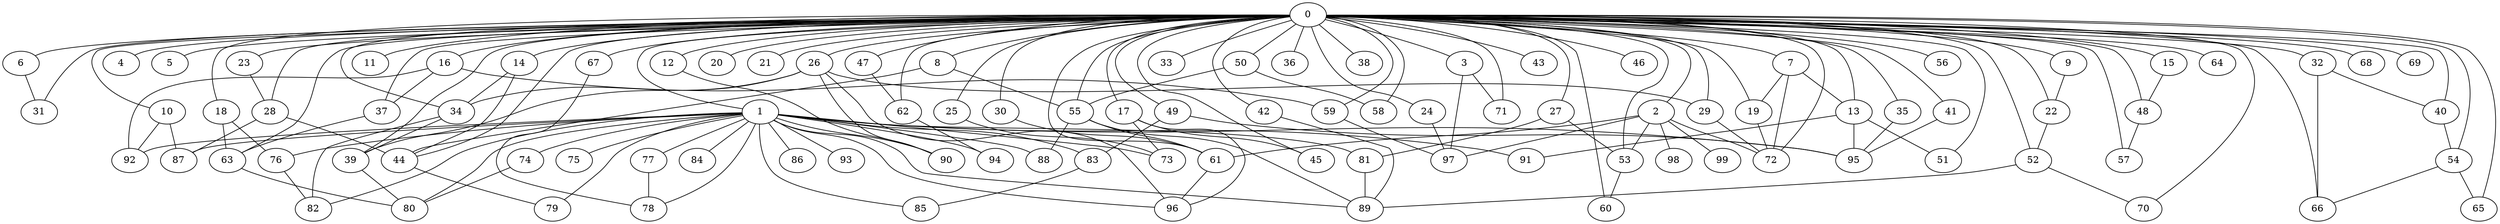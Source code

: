 
graph graphname {
    0 -- 1
0 -- 2
0 -- 3
0 -- 4
0 -- 5
0 -- 6
0 -- 7
0 -- 8
0 -- 9
0 -- 10
0 -- 11
0 -- 12
0 -- 13
0 -- 14
0 -- 15
0 -- 16
0 -- 17
0 -- 18
0 -- 19
0 -- 20
0 -- 21
0 -- 22
0 -- 23
0 -- 24
0 -- 25
0 -- 26
0 -- 27
0 -- 28
0 -- 29
0 -- 30
0 -- 31
0 -- 32
0 -- 33
0 -- 34
0 -- 35
0 -- 36
0 -- 37
0 -- 38
0 -- 39
0 -- 40
0 -- 41
0 -- 42
0 -- 43
0 -- 44
0 -- 45
0 -- 46
0 -- 47
0 -- 48
0 -- 49
0 -- 50
0 -- 51
0 -- 52
0 -- 53
0 -- 54
0 -- 55
0 -- 56
0 -- 57
0 -- 58
0 -- 59
0 -- 60
0 -- 61
0 -- 62
0 -- 63
0 -- 64
0 -- 65
0 -- 66
0 -- 67
0 -- 68
0 -- 69
0 -- 70
0 -- 71
0 -- 72
1 -- 73
1 -- 74
1 -- 75
1 -- 76
1 -- 77
1 -- 78
1 -- 79
1 -- 80
1 -- 81
1 -- 82
1 -- 83
1 -- 84
1 -- 85
1 -- 86
1 -- 87
1 -- 88
1 -- 89
1 -- 90
1 -- 91
1 -- 92
1 -- 93
1 -- 94
1 -- 95
1 -- 96
2 -- 97
2 -- 98
2 -- 99
2 -- 72
2 -- 53
2 -- 61
3 -- 97
3 -- 71
6 -- 31
7 -- 19
7 -- 72
7 -- 13
8 -- 44
8 -- 55
9 -- 22
10 -- 92
10 -- 87
12 -- 90
13 -- 91
13 -- 95
13 -- 51
14 -- 44
14 -- 34
15 -- 48
16 -- 37
16 -- 59
16 -- 92
17 -- 96
17 -- 73
17 -- 45
18 -- 63
18 -- 76
19 -- 72
22 -- 52
23 -- 28
24 -- 97
25 -- 73
26 -- 29
26 -- 90
26 -- 96
26 -- 39
26 -- 34
27 -- 81
27 -- 53
28 -- 44
28 -- 87
29 -- 72
30 -- 61
32 -- 40
32 -- 66
34 -- 39
34 -- 82
35 -- 95
37 -- 63
39 -- 80
40 -- 54
41 -- 95
42 -- 89
44 -- 79
47 -- 62
48 -- 57
49 -- 83
49 -- 95
50 -- 58
50 -- 55
52 -- 70
52 -- 89
53 -- 60
54 -- 66
54 -- 65
55 -- 61
55 -- 89
55 -- 88
59 -- 97
61 -- 96
62 -- 94
63 -- 80
67 -- 78
74 -- 80
76 -- 82
77 -- 78
81 -- 89
83 -- 85

}
